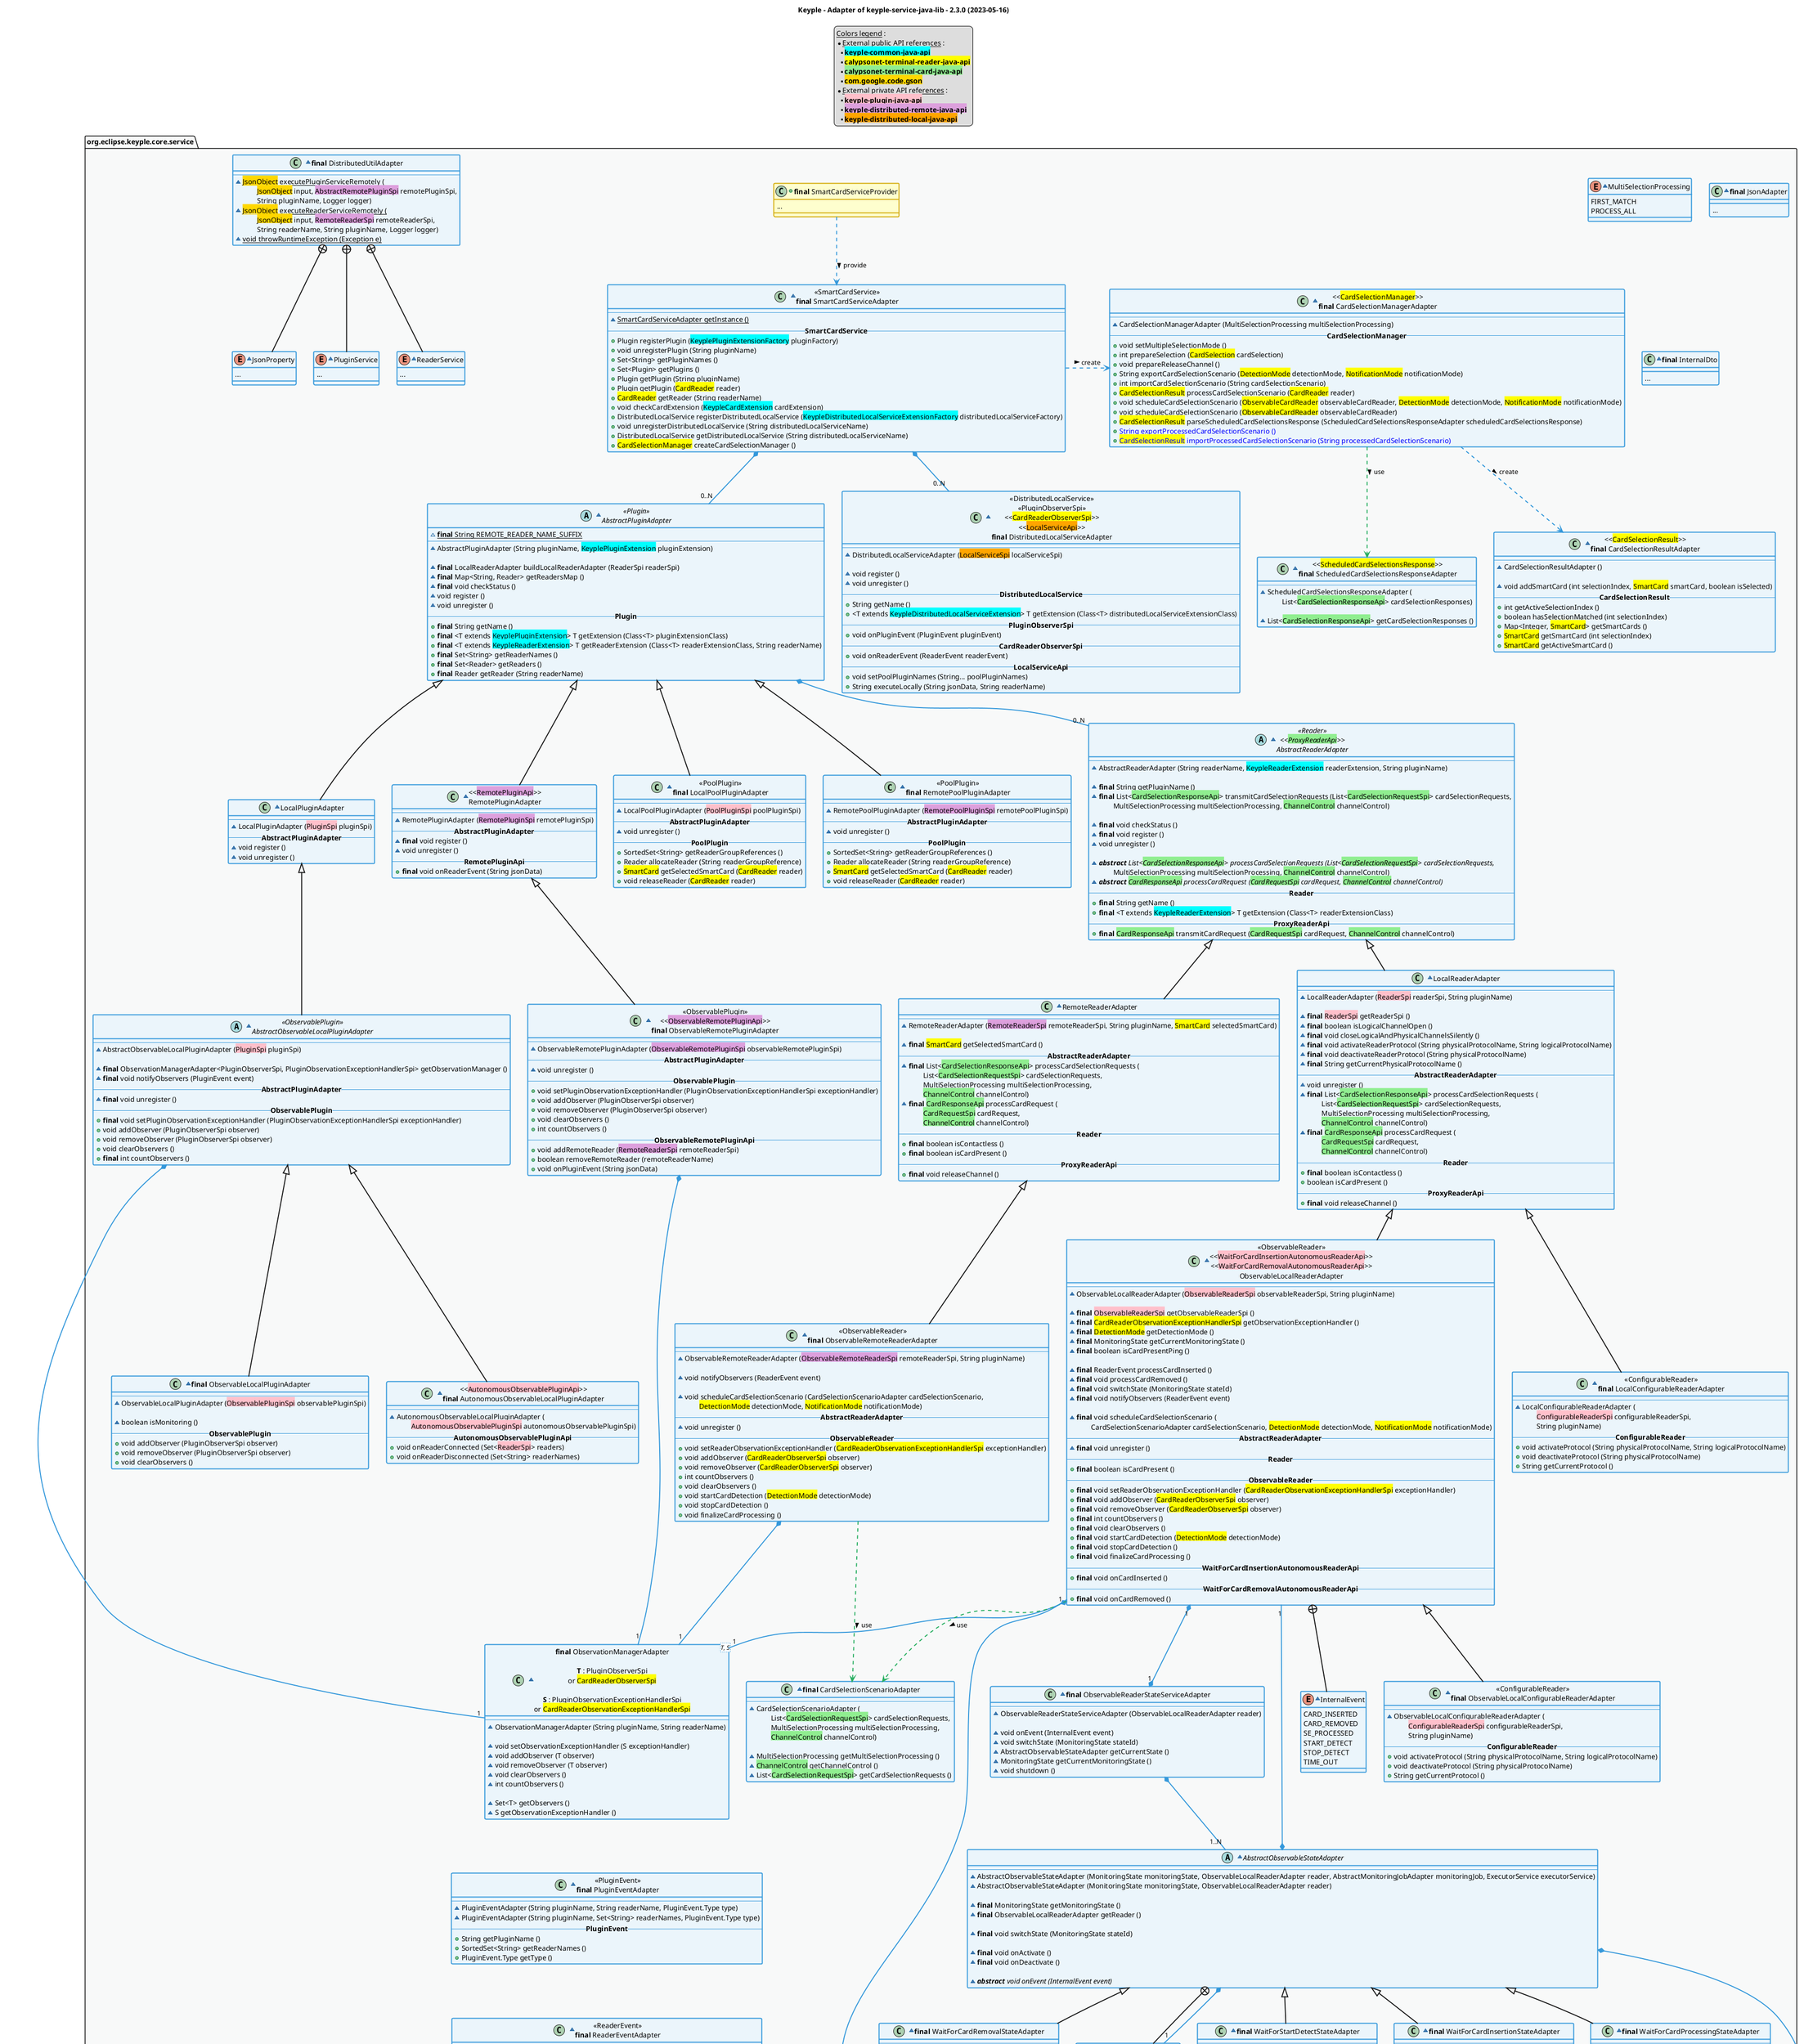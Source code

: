 @startuml
title
    Keyple - Adapter of keyple-service-java-lib - 2.3.0 (2023-05-16)
end title

' == THEME ==

'Couleurs issues de : https://htmlcolorcodes.com/fr/tableau-de-couleur/tableau-de-couleur-design-plat/
!define C_GREY1 F8F9F9
!define C_GREY2 F2F3F4
!define C_GREY3 E5E7E9
!define C_GREY4 D7DBDD
!define C_GREY5 CACFD2
!define C_GREY6 BDC3C7
!define C_LINK 3498DB
!define C_USE 27AE60

' -- Styles that don't work with new version of plantuml --
skinparam stereotypeABorderColor #A9DCDF
skinparam stereotypeIBorderColor #B4A7E5
skinparam stereotypeCBorderColor #ADD1B2
skinparam stereotypeEBorderColor #EB93DF
' -- END --

skinparam ClassBorderThickness 2
skinparam ArrowThickness 2

' Yellow
skinparam ClassBackgroundColor #FEFECE
skinparam ClassBorderColor #D4AC0D
' Red
skinparam ClassBackgroundColor<<red>> #FDEDEC
skinparam ClassBorderColor<<red>> #E74C3C
hide <<red>> stereotype
' Purple
skinparam ClassBackgroundColor<<purple>> #F4ECF7
skinparam ClassBorderColor<<purple>> #8E44AD
hide <<purple>> stereotype
' blue
skinparam ClassBackgroundColor<<blue>> #EBF5FB
skinparam ClassBorderColor<<blue>> #3498DB
hide <<blue>> stereotype
' Green
skinparam ClassBackgroundColor<<green>> #E9F7EF
skinparam ClassBorderColor<<green>> #27AE60
hide <<green>> stereotype
' Grey
skinparam ClassBackgroundColor<<grey>> #EAECEE
skinparam ClassBorderColor<<grey>> #2C3E50
hide <<grey>> stereotype

' == CONTENT ==

legend top
    __Colors legend__ :
    * __External public API references__ :
    ** <back:cyan>**keyple-common-java-api**</back>
    ** <back:yellow>**calypsonet-terminal-reader-java-api**</back>
    ** <back:lightGreen>**calypsonet-terminal-card-java-api**</back>
    ** <back:gold>**com.google.code.gson**</back>
    * __External private API references__ :
    ** <back:pink>**keyple-plugin-java-api**</back>
    ** <back:plum>**keyple-distributed-remote-java-api**</back>
    ** <back:orange>**keyple-distributed-local-java-api**</back>
end legend

package "org.eclipse.keyple.core.service" as service {
    +class "**final** SmartCardServiceProvider" as SmartCardServiceProvider {
        ...
    }
    ' ADAPTERS
    ~enum MultiSelectionProcessing {
        FIRST_MATCH
        PROCESS_ALL
    }
    ~class "**final** JsonAdapter" as JsonAdapter {
        __
        ...
    }
    ~class "**final** InternalDto" as InternalDto {
        __
        ...
    }
    ~class "<<SmartCardService>>\n**final** SmartCardServiceAdapter" as SmartCardServiceAdapter {
        --
        ~{static} SmartCardServiceAdapter getInstance ()
        -- **SmartCardService** --
        +Plugin registerPlugin (<back:cyan>KeyplePluginExtensionFactory</back> pluginFactory)
        +void unregisterPlugin (String pluginName)
        +Set<String> getPluginNames ()
        +Set<Plugin> getPlugins ()
        +Plugin getPlugin (String pluginName)
        +Plugin getPlugin (<back:yellow>CardReader</back> reader)
        +<back:yellow>CardReader</back> getReader (String readerName)
        +void checkCardExtension (<back:cyan>KeypleCardExtension</back> cardExtension)
        +DistributedLocalService registerDistributedLocalService (<back:cyan>KeypleDistributedLocalServiceExtensionFactory</back> distributedLocalServiceFactory)
        +void unregisterDistributedLocalService (String distributedLocalServiceName)
        +DistributedLocalService getDistributedLocalService (String distributedLocalServiceName)
        +<back:yellow>CardSelectionManager</back> createCardSelectionManager ()
    }
    ' PLUGIN
    ~abstract class "<<Plugin>>\nAbstractPluginAdapter" as AbstractPluginAdapter {
        ~{static} **final** String REMOTE_READER_NAME_SUFFIX
        --
        ~AbstractPluginAdapter (String pluginName, <back:cyan>KeyplePluginExtension</back> pluginExtension)

        ~**final** LocalReaderAdapter buildLocalReaderAdapter (ReaderSpi readerSpi)
        ~**final** Map<String, Reader> getReadersMap ()
        ~**final** void checkStatus ()
        ~void register ()
        ~void unregister ()
        -- **Plugin** --
        +**final** String getName ()
        +**final** <T extends <back:cyan>KeyplePluginExtension</back>> T getExtension (Class<T> pluginExtensionClass)
        +**final** <T extends <back:cyan>KeypleReaderExtension</back>> T getReaderExtension (Class<T> readerExtensionClass, String readerName)
        +**final** Set<String> getReaderNames ()
        +**final** Set<Reader> getReaders ()
        +**final** Reader getReader (String readerName)
    }
    ~class LocalPluginAdapter extends AbstractPluginAdapter {
        --
        ~LocalPluginAdapter (<back:pink>PluginSpi</back> pluginSpi)
        -- **AbstractPluginAdapter** --
        ~void register ()
        ~void unregister ()
    }
    ~class "<<<back:plum>RemotePluginApi</back>>>\nRemotePluginAdapter" as RemotePluginAdapter extends AbstractPluginAdapter {
        --
        ~RemotePluginAdapter (<back:plum>RemotePluginSpi</back> remotePluginSpi)
        -- **AbstractPluginAdapter** --
        ~**final** void register ()
        ~void unregister ()
        -- **RemotePluginApi** --
        +**final** void onReaderEvent (String jsonData)
    }
    ' POOL PLUGINS
    ~class "<<PoolPlugin>>\n**final** LocalPoolPluginAdapter" as LocalPoolPluginAdapter extends AbstractPluginAdapter {
        --
        ~LocalPoolPluginAdapter (<back:pink>PoolPluginSpi</back> poolPluginSpi)
        -- **AbstractPluginAdapter** --
        ~void unregister ()
        -- **PoolPlugin** --
        +SortedSet<String> getReaderGroupReferences ()
        +Reader allocateReader (String readerGroupReference)
        +<back:yellow>SmartCard</back> getSelectedSmartCard (<back:yellow>CardReader</back> reader)
        +void releaseReader (<back:yellow>CardReader</back> reader)
    }
    ~class "<<PoolPlugin>>\n**final** RemotePoolPluginAdapter" as RemotePoolPluginAdapter extends AbstractPluginAdapter {
        --
        ~RemotePoolPluginAdapter (<back:plum>RemotePoolPluginSpi</back> remotePoolPluginSpi)
        -- **AbstractPluginAdapter** --
        ~void unregister ()
        -- **PoolPlugin** --
        +SortedSet<String> getReaderGroupReferences ()
        +Reader allocateReader (String readerGroupReference)
        +<back:yellow>SmartCard</back> getSelectedSmartCard (<back:yellow>CardReader</back> reader)
        +void releaseReader (<back:yellow>CardReader</back> reader)
    }
    ' OBSERVATION MANAGER
    ~class "**final** ObservationManagerAdapter\n\n**T** : PluginObserverSpi\nor <back:yellow>CardReaderObserverSpi</back>\n\n**S** : PluginObservationExceptionHandlerSpi\nor <back:yellow>CardReaderObservationExceptionHandlerSpi</back>" as ObservationManagerAdapter<T, S> {
        --
        ~ObservationManagerAdapter (String pluginName, String readerName)

        ~void setObservationExceptionHandler (S exceptionHandler)
        ~void addObserver (T observer)
        ~void removeObserver (T observer)
        ~void clearObservers ()
        ~int countObservers ()

        ~Set<T> getObservers ()
        ~S getObservationExceptionHandler ()
    }
    ' OBSERVABLE PLUGINS
    ~abstract class "<<ObservablePlugin>>\nAbstractObservableLocalPluginAdapter" as AbstractObservableLocalPluginAdapter extends LocalPluginAdapter {
        --
        ~AbstractObservableLocalPluginAdapter (<back:pink>PluginSpi</back> pluginSpi)

        ~**final** ObservationManagerAdapter<PluginObserverSpi, PluginObservationExceptionHandlerSpi> getObservationManager ()
        ~**final** void notifyObservers (PluginEvent event)
        -- **AbstractPluginAdapter** --
        ~**final** void unregister ()
        -- **ObservablePlugin** --
        +**final** void setPluginObservationExceptionHandler (PluginObservationExceptionHandlerSpi exceptionHandler)
        +void addObserver (PluginObserverSpi observer)
        +void removeObserver (PluginObserverSpi observer)
        +void clearObservers ()
        +**final** int countObservers ()
    }
    ~class "**final** ObservableLocalPluginAdapter" as ObservableLocalPluginAdapter extends AbstractObservableLocalPluginAdapter {
        --
        ~ObservableLocalPluginAdapter (<back:pink>ObservablePluginSpi</back> observablePluginSpi)

        ~boolean isMonitoring ()
        -- **ObservablePlugin** --
        +void addObserver (PluginObserverSpi observer)
        +void removeObserver (PluginObserverSpi observer)
        +void clearObservers ()
    }
    ~class "<<<back:pink>AutonomousObservablePluginApi</back>>>\n**final** AutonomousObservableLocalPluginAdapter" as AutonomousObservableLocalPluginAdapter extends AbstractObservableLocalPluginAdapter {
        --
        ~AutonomousObservableLocalPluginAdapter (
            \t<back:pink>AutonomousObservablePluginSpi</back> autonomousObservablePluginSpi)
        -- **AutonomousObservablePluginApi** --
        +void onReaderConnected (Set<<back:pink>ReaderSpi</back>> readers)
        +void onReaderDisconnected (Set<String> readerNames)
    }
    ~class "<<ObservablePlugin>>\n<<<back:plum>ObservableRemotePluginApi</back>>>\n**final** ObservableRemotePluginAdapter" as ObservableRemotePluginAdapter extends RemotePluginAdapter {
        --
        ~ObservableRemotePluginAdapter (<back:plum>ObservableRemotePluginSpi</back> observableRemotePluginSpi)
        -- **AbstractPluginAdapter** --
        ~void unregister ()
        -- **ObservablePlugin** --
        +void setPluginObservationExceptionHandler (PluginObservationExceptionHandlerSpi exceptionHandler)
        +void addObserver (PluginObserverSpi observer)
        +void removeObserver (PluginObserverSpi observer)
        +void clearObservers ()
        +int countObservers ()
        -- **ObservableRemotePluginApi** --
        +void addRemoteReader (<back:plum>RemoteReaderSpi</back> remoteReaderSpi)
        +boolean removeRemoteReader (remoteReaderName)
        +void onPluginEvent (String jsonData)
    }
    ' DISTRIBUTED LOCAL SERVICE
    ~class "<<DistributedLocalService>>\n<<PluginObserverSpi>>\n<<<back:yellow>CardReaderObserverSpi</back>>>\n<<<back:orange>LocalServiceApi</back>>>\n**final** DistributedLocalServiceAdapter" as DistributedLocalServiceAdapter {
        --
        ~DistributedLocalServiceAdapter (<back:orange>LocalServiceSpi</back> localServiceSpi)

        ~void register ()
        ~void unregister ()
        -- **DistributedLocalService** --
        +String getName ()
        +<T extends <back:cyan>KeypleDistributedLocalServiceExtension</back>> T getExtension (Class<T> distributedLocalServiceExtensionClass)
        -- **PluginObserverSpi** --
        +void onPluginEvent (PluginEvent pluginEvent)
        -- **CardReaderObserverSpi** --
        +void onReaderEvent (ReaderEvent readerEvent)
        -- **LocalServiceApi** --
        +void setPoolPluginNames (String... poolPluginNames)
        +String executeLocally (String jsonData, String readerName)
    }
    ~class "**final** DistributedUtilAdapter" as DistributedUtilAdapter {
        --
        ~{static} <back:gold>JsonObject</back> executePluginServiceRemotely (
            \t<back:gold>JsonObject</back> input, <back:plum>AbstractRemotePluginSpi</back> remotePluginSpi,
            \tString pluginName, Logger logger)
        ~{static} <back:gold>JsonObject</back> executeReaderServiceRemotely (
            \t<back:gold>JsonObject</back> input, <back:plum>RemoteReaderSpi</back> remoteReaderSpi,
            \tString readerName, String pluginName, Logger logger)
        ~{static} void throwRuntimeException (Exception e)
    }
    ~enum JsonProperty {
        ...
    }
    ~enum PluginService {
        ...
    }
    ~enum ReaderService {
        ...
    }
    ' READERS
    ~abstract class "<<Reader>>\n<<<back:lightGreen>ProxyReaderApi</back>>>\nAbstractReaderAdapter" as AbstractReaderAdapter {
        --
        ~AbstractReaderAdapter (String readerName, <back:cyan>KeypleReaderExtension</back> readerExtension, String pluginName)

        ~**final** String getPluginName ()
        ~**final** List<<back:lightGreen>CardSelectionResponseApi</back>> transmitCardSelectionRequests (List<<back:lightGreen>CardSelectionRequestSpi</back>> cardSelectionRequests,
            \tMultiSelectionProcessing multiSelectionProcessing, <back:lightGreen>ChannelControl</back> channelControl)

        ~**final** void checkStatus ()
        ~**final** void register ()
        ~void unregister ()

        ~{abstract} **abstract** List<<back:lightGreen>CardSelectionResponseApi</back>> processCardSelectionRequests (List<<back:lightGreen>CardSelectionRequestSpi</back>> cardSelectionRequests,
            \tMultiSelectionProcessing multiSelectionProcessing, <back:lightGreen>ChannelControl</back> channelControl)
        ~{abstract} **abstract** <back:lightGreen>CardResponseApi</back> processCardRequest (<back:lightGreen>CardRequestSpi</back> cardRequest, <back:lightGreen>ChannelControl</back> channelControl)
        -- **Reader** --
        +**final** String getName ()
        +**final** <T extends <back:cyan>KeypleReaderExtension</back>> T getExtension (Class<T> readerExtensionClass)
        -- **ProxyReaderApi** --
        +**final** <back:lightGreen>CardResponseApi</back> transmitCardRequest (<back:lightGreen>CardRequestSpi</back> cardRequest, <back:lightGreen>ChannelControl</back> channelControl)
    }
    ~class LocalReaderAdapter extends AbstractReaderAdapter {
        --
        ~LocalReaderAdapter (<back:pink>ReaderSpi</back> readerSpi, String pluginName)

        ~**final** <back:pink>ReaderSpi</back> getReaderSpi ()
        ~**final** boolean isLogicalChannelOpen ()
        ~**final** void closeLogicalAndPhysicalChannelsSilently ()
        ~**final** void activateReaderProtocol (String physicalProtocolName, String logicalProtocolName)
        ~**final** void deactivateReaderProtocol (String physicalProtocolName)
        ~**final** String getCurrentPhysicalProtocolName ()
        -- **AbstractReaderAdapter** --
        ~void unregister ()
        ~**final** List<<back:lightGreen>CardSelectionResponseApi</back>> processCardSelectionRequests (
            \tList<<back:lightGreen>CardSelectionRequestSpi</back>> cardSelectionRequests,
            \tMultiSelectionProcessing multiSelectionProcessing,
            \t<back:lightGreen>ChannelControl</back> channelControl)
        ~**final** <back:lightGreen>CardResponseApi</back> processCardRequest (
            \t<back:lightGreen>CardRequestSpi</back> cardRequest,
            \t<back:lightGreen>ChannelControl</back> channelControl)
        -- **Reader** --
        +**final** boolean isContactless ()
        +boolean isCardPresent ()
        -- **ProxyReaderApi** --
        +**final** void releaseChannel ()
    }
    ~class RemoteReaderAdapter extends AbstractReaderAdapter {
        --
        ~RemoteReaderAdapter (<back:plum>RemoteReaderSpi</back> remoteReaderSpi, String pluginName, <back:yellow>SmartCard</back> selectedSmartCard)

        ~**final** <back:yellow>SmartCard</back> getSelectedSmartCard ()
        -- **AbstractReaderAdapter** --
        ~**final** List<<back:lightGreen>CardSelectionResponseApi</back>> processCardSelectionRequests (
            \tList<<back:lightGreen>CardSelectionRequestSpi</back>> cardSelectionRequests,
            \tMultiSelectionProcessing multiSelectionProcessing,
            \t<back:lightGreen>ChannelControl</back> channelControl)
        ~**final** <back:lightGreen>CardResponseApi</back> processCardRequest (
            \t<back:lightGreen>CardRequestSpi</back> cardRequest,
            \t<back:lightGreen>ChannelControl</back> channelControl)
        -- **Reader** --
        +**final** boolean isContactless ()
        +**final** boolean isCardPresent ()
        -- **ProxyReaderApi** --
        +**final** void releaseChannel ()
    }
    ~class "<<ConfigurableReader>>\n**final** LocalConfigurableReaderAdapter" as LocalConfigurableReaderAdapter extends LocalReaderAdapter {
        --
        ~LocalConfigurableReaderAdapter (
            \t<back:pink>ConfigurableReaderSpi</back> configurableReaderSpi,
            \tString pluginName)
        -- **ConfigurableReader** --
        +void activateProtocol (String physicalProtocolName, String logicalProtocolName)
        +void deactivateProtocol (String physicalProtocolName)
        +String getCurrentProtocol ()
    }
    ~class "**final** CardSelectionScenarioAdapter" as CardSelectionScenarioAdapter {
        --
        ~CardSelectionScenarioAdapter (
            \tList<<back:lightGreen>CardSelectionRequestSpi</back>> cardSelectionRequests,
            \tMultiSelectionProcessing multiSelectionProcessing,
            \t<back:lightGreen>ChannelControl</back> channelControl)

        ~MultiSelectionProcessing getMultiSelectionProcessing ()
        ~<back:lightGreen>ChannelControl</back> getChannelControl ()
        ~List<<back:lightGreen>CardSelectionRequestSpi</back>> getCardSelectionRequests ()
    }
    ~class "<<ObservableReader>>\n<<<back:pink>WaitForCardInsertionAutonomousReaderApi</back>>>\n<<<back:pink>WaitForCardRemovalAutonomousReaderApi</back>>>\nObservableLocalReaderAdapter" as ObservableLocalReaderAdapter extends LocalReaderAdapter {
        --
        ~ObservableLocalReaderAdapter (<back:pink>ObservableReaderSpi</back> observableReaderSpi, String pluginName)

        ~**final** <back:pink>ObservableReaderSpi</back> getObservableReaderSpi ()
        ~**final** <back:yellow>CardReaderObservationExceptionHandlerSpi</back> getObservationExceptionHandler ()
        ~**final** <back:yellow>DetectionMode</back> getDetectionMode ()
        ~**final** MonitoringState getCurrentMonitoringState ()
        ~**final** boolean isCardPresentPing ()

        ~**final** ReaderEvent processCardInserted ()
        ~**final** void processCardRemoved ()
        ~**final** void switchState (MonitoringState stateId)
        ~**final** void notifyObservers (ReaderEvent event)

        ~**final** void scheduleCardSelectionScenario (
            \tCardSelectionScenarioAdapter cardSelectionScenario, <back:yellow>DetectionMode</back> detectionMode, <back:yellow>NotificationMode</back> notificationMode)
        -- **AbstractReaderAdapter** --
        ~**final** void unregister ()
        -- **Reader** --
        +**final** boolean isCardPresent ()
        -- **ObservableReader** --
        +**final** void setReaderObservationExceptionHandler (<back:yellow>CardReaderObservationExceptionHandlerSpi</back> exceptionHandler)
        +**final** void addObserver (<back:yellow>CardReaderObserverSpi</back> observer)
        +**final** void removeObserver (<back:yellow>CardReaderObserverSpi</back> observer)
        +**final** int countObservers ()
        +**final** void clearObservers ()
        +**final** void startCardDetection (<back:yellow>DetectionMode</back> detectionMode)
        +**final** void stopCardDetection ()
        +**final** void finalizeCardProcessing ()
        -- **WaitForCardInsertionAutonomousReaderApi** --
        +**final** void onCardInserted ()
        -- **WaitForCardRemovalAutonomousReaderApi** --
        +**final** void onCardRemoved ()
    }
    ~enum InternalEvent {
        CARD_INSERTED
        CARD_REMOVED
        SE_PROCESSED
        START_DETECT
        STOP_DETECT
        TIME_OUT
    }
    ~class "<<ConfigurableReader>>\n**final** ObservableLocalConfigurableReaderAdapter" as ObservableLocalConfigurableReaderAdapter extends ObservableLocalReaderAdapter {
        --
        ~ObservableLocalConfigurableReaderAdapter (
            \t<back:pink>ConfigurableReaderSpi</back> configurableReaderSpi,
            \tString pluginName)
        -- **ConfigurableReader** --
        +void activateProtocol (String physicalProtocolName, String logicalProtocolName)
        +void deactivateProtocol (String physicalProtocolName)
        +String getCurrentProtocol ()
}
    ~class "<<ObservableReader>>\n**final** ObservableRemoteReaderAdapter" as ObservableRemoteReaderAdapter extends RemoteReaderAdapter {
        --
        ~ObservableRemoteReaderAdapter (<back:plum>ObservableRemoteReaderSpi</back> remoteReaderSpi, String pluginName)

        ~void notifyObservers (ReaderEvent event)

        ~void scheduleCardSelectionScenario (CardSelectionScenarioAdapter cardSelectionScenario,
            \t<back:yellow>DetectionMode</back> detectionMode, <back:yellow>NotificationMode</back> notificationMode)
        -- **AbstractReaderAdapter** --
        ~void unregister ()
        -- **ObservableReader** --
        +void setReaderObservationExceptionHandler (<back:yellow>CardReaderObservationExceptionHandlerSpi</back> exceptionHandler)
        +void addObserver (<back:yellow>CardReaderObserverSpi</back> observer)
        +void removeObserver (<back:yellow>CardReaderObserverSpi</back> observer)
        +int countObservers ()
        +void clearObservers ()
        +void startCardDetection (<back:yellow>DetectionMode</back> detectionMode)
        +void stopCardDetection ()
        +void finalizeCardProcessing ()
    }

    ' Plugin & Reader events
    ~class "<<PluginEvent>>\n**final** PluginEventAdapter" as PluginEventAdapter {
        --
        ~PluginEventAdapter (String pluginName, String readerName, PluginEvent.Type type)
        ~PluginEventAdapter (String pluginName, Set<String> readerNames, PluginEvent.Type type)
        -- **PluginEvent** --
        +String getPluginName ()
        +SortedSet<String> getReaderNames ()
        +PluginEvent.Type getType ()
    }
    ~class "<<ReaderEvent>>\n**final** ReaderEventAdapter" as ReaderEventAdapter {
        --
        ~ReaderEventAdapter (String pluginName, String readerName, <back:yellow>CardReaderEvent.Type</back> type,
            \t<back:yellow>ScheduledCardSelectionsResponse</back> scheduledCardSelectionsResponse)
        -- **CardReaderEvent** --
        +String getReaderName ()
        +<back:yellow>CardReaderEvent.Type</back> getType ()
        +<back:yellow>ScheduledCardSelectionsResponse</back> getScheduledCardSelectionsResponse ()
        -- **ReaderEvent** --
        +String getPluginName ()
    }

    ' AUTOMATE
    ~class "**final** ObservableReaderStateServiceAdapter" as ObservableReaderStateServiceAdapter {
        --
        ~ObservableReaderStateServiceAdapter (ObservableLocalReaderAdapter reader)

        ~void onEvent (InternalEvent event)
        ~void switchState (MonitoringState stateId)
        ~AbstractObservableStateAdapter getCurrentState ()
        ~MonitoringState getCurrentMonitoringState ()
        ~void shutdown ()
    }
    ~abstract class AbstractObservableStateAdapter {
        --
        ~AbstractObservableStateAdapter (MonitoringState monitoringState, ObservableLocalReaderAdapter reader, AbstractMonitoringJobAdapter monitoringJob, ExecutorService executorService)
        ~AbstractObservableStateAdapter (MonitoringState monitoringState, ObservableLocalReaderAdapter reader)

        ~**final** MonitoringState getMonitoringState ()
        ~**final** ObservableLocalReaderAdapter getReader ()

        ~**final** void switchState (MonitoringState stateId)

        ~**final** void onActivate ()
        ~**final** void onDeactivate ()

        ~{abstract} **abstract** void onEvent (InternalEvent event)
    }
    ~enum MonitoringState {
        WAIT_FOR_START_DETECTION
        WAIT_FOR_SE_INSERTION
        WAIT_FOR_SE_PROCESSING
        WAIT_FOR_SE_REMOVAL
    }

    ~class "**final** WaitForCardInsertionStateAdapter" as WaitForCardInsertionStateAdapter extends AbstractObservableStateAdapter {
        --
        ~WaitForCardInsertionStateAdapter (
            \tObservableLocalReaderAdapter reader,
            \tAbstractMonitoringJobAdapter monitoringJob,
            \tExecutorService executorService)
        ~WaitForCardInsertionStateAdapter (
            \tObservableLocalReaderAdapter reader)
        -- **AbstractObservableStateAdapter** --
        ~void onEvent (InternalEvent event)
    }
    ~class "**final** WaitForCardProcessingStateAdapter" as WaitForCardProcessingStateAdapter extends AbstractObservableStateAdapter {
        --
        ~WaitForCardProcessingStateAdapter (
            \tObservableLocalReaderAdapter reader,
            \tAbstractMonitoringJobAdapter monitoringJob,
            \tExecutorService executorService)
        ~WaitForCardProcessingStateAdapter (
            \tObservableLocalReaderAdapter reader)
        -- **AbstractObservableStateAdapter** --
        ~void onEvent (InternalEvent event)
    }
    ~class "**final** WaitForCardRemovalStateAdapter" as WaitForCardRemovalStateAdapter extends AbstractObservableStateAdapter {
        --
        ~WaitForCardRemovalStateAdapter (
            \tObservableLocalReaderAdapter reader,
            \tAbstractMonitoringJobAdapter monitoringJob,
            \tExecutorService executorService)
        ~WaitForCardRemovalStateAdapter (
            \tObservableLocalReaderAdapter reader)
        -- **AbstractObservableStateAdapter** --
        ~void onEvent (InternalEvent event)
    }
    ~class "**final** WaitForStartDetectStateAdapter" as WaitForStartDetectStateAdapter extends AbstractObservableStateAdapter {
        --
        ~WaitForStartDetectStateAdapter (
            \tObservableLocalReaderAdapter reader,
            \tAbstractMonitoringJobAdapter monitoringJob,
            \tExecutorService executorService)
        ~WaitForStartDetectStateAdapter (
            \tObservableLocalReaderAdapter reader)
        -- **AbstractObservableStateAdapter** --
        ~void onEvent (InternalEvent event)
    }

    ~abstract class AbstractMonitoringJobAdapter {
        --
        ~AbstractMonitoringJobAdapter (ObservableLocalReaderAdapter reader)

        ~**final** ObservableLocalReaderAdapter getReader ()

        ~{abstract} **abstract** Runnable getMonitoringJob (AbstractObservableStateAdapter monitoringState)
        ~{abstract} **abstract** void stop ()
    }
    ~class "**final** CardRemovalActiveMonitoringJobAdapter" as CardRemovalActiveMonitoringJobAdapter extends AbstractMonitoringJobAdapter {
        --
        ~CardRemovalActiveMonitoringJobAdapter (
            \tObservableLocalReaderAdapter reader,
            \tlong cycleDurationMillis)
        -- **AbstractMonitoringJobAdapter** --
        ~Runnable getMonitoringJob (
            \tAbstractObservableStateAdapter monitoringState)
        ~void stop ()
    }
    ~class "**final** CardInsertionActiveMonitoringJobAdapter" as CardInsertionActiveMonitoringJobAdapter extends AbstractMonitoringJobAdapter {
        --
        ~CardInsertionActiveMonitoringJobAdapter (
            \tObservableLocalReaderAdapter reader,
            \tlong cycleDurationMillis,
            \tboolean monitorInsertion)
        -- **AbstractMonitoringJobAdapter** --
        ~Runnable getMonitoringJob (
            \tAbstractObservableStateAdapter monitoringState)
        ~void stop ()
    }
    ~class "**final** CardInsertionPassiveMonitoringJobAdapter" as CardInsertionPassiveMonitoringJobAdapter extends AbstractMonitoringJobAdapter {
        --
        ~CardInsertionPassiveMonitoringJobAdapter (
            \tObservableLocalReaderAdapter reader)
        -- **AbstractMonitoringJobAdapter** --
        ~Runnable getMonitoringJob (
            \tAbstractObservableStateAdapter monitoringState)
        ~void stop ()
    }
    ~class "**final** CardRemovalPassiveMonitoringJobAdapter" as CardRemovalPassiveMonitoringJobAdapter extends AbstractMonitoringJobAdapter {
        --
        ~CardRemovalPassiveMonitoringJobAdapter (
            \tObservableLocalReaderAdapter reader)
        -- **AbstractMonitoringJobAdapter** --
        ~Runnable getMonitoringJob (
            \tAbstractObservableStateAdapter monitoringState)
        ~void stop ()
    }

    ' ADAPTERS
    ~class "<<<back:yellow>CardSelectionManager</back>>>\n**final** CardSelectionManagerAdapter" as CardSelectionManagerAdapter {
        --
        ~CardSelectionManagerAdapter (MultiSelectionProcessing multiSelectionProcessing)
        -- **CardSelectionManager** --
        +void setMultipleSelectionMode ()
        +int prepareSelection (<back:yellow>CardSelection</back> cardSelection)
        +void prepareReleaseChannel ()
        +String exportCardSelectionScenario (<back:yellow>DetectionMode</back> detectionMode, <back:yellow>NotificationMode</back> notificationMode)
        +int importCardSelectionScenario (String cardSelectionScenario)
        +<back:yellow>CardSelectionResult</back> processCardSelectionScenario (<back:yellow>CardReader</back> reader)
        +void scheduleCardSelectionScenario (<back:yellow>ObservableCardReader</back> observableCardReader, <back:yellow>DetectionMode</back> detectionMode, <back:yellow>NotificationMode</back> notificationMode)
        +void scheduleCardSelectionScenario (<back:yellow>ObservableCardReader</back> observableCardReader)
        +<back:yellow>CardSelectionResult</back> parseScheduledCardSelectionsResponse (ScheduledCardSelectionsResponseAdapter scheduledCardSelectionsResponse)
        +<color:blue>String exportProcessedCardSelectionScenario ()
        +<color:blue><back:yellow>CardSelectionResult</back> importProcessedCardSelectionScenario (String processedCardSelectionScenario)
    }
    ~class "<<<back:yellow>ScheduledCardSelectionsResponse</back>>>\n**final** ScheduledCardSelectionsResponseAdapter" as ScheduledCardSelectionsResponseAdapter {
        --
        ~ScheduledCardSelectionsResponseAdapter (
            \tList<<back:lightGreen>CardSelectionResponseApi</back>> cardSelectionResponses)

        ~List<<back:lightGreen>CardSelectionResponseApi</back>> getCardSelectionResponses ()
    }
    ~class "<<<back:yellow>CardSelectionResult</back>>>\n**final** CardSelectionResultAdapter" as CardSelectionResultAdapter {
        --
        ~CardSelectionResultAdapter ()

        ~void addSmartCard (int selectionIndex, <back:yellow>SmartCard</back> smartCard, boolean isSelected)
        -- **CardSelectionResult** --
        +int getActiveSelectionIndex ()
        +boolean hasSelectionMatched (int selectionIndex)
        +Map<Integer, <back:yellow>SmartCard</back>> getSmartCards ()
        +<back:yellow>SmartCard</back> getSmartCard (int selectionIndex)
        +<back:yellow>SmartCard</back> getActiveSmartCard ()
    }

    ' RESPONSE
    together {
        ~class "<<<back:lightGreen>CardSelectionResponseApi</back>>>\n**final** CardSelectionResponseAdapter" as CardSelectionResponseAdapter {
            --
            ~CardSelectionResponseAdapter (
                \tbyte[] powerOnData,
                \t<back:lightGreen>ApduResponseApi</back> selectApplicationResponse,
                \tboolean hasMatched,
                \t<back:lightGreen>CardResponseApi</back> cardResponseApi)
            -- **CardSelectionResponseApi** --
            +String getPowerOnData ()
            +<back:lightGreen>ApduResponseApi</back> getSelectApplicationResponse ()
            +boolean hasMatched ()
            +<back:lightGreen>CardResponseApi</back> getCardResponse ()
        }
        ~class "<<<back:lightGreen>CardResponseApi</back>>>\n**final** CardResponseAdapter" as CardResponseAdapter {
            --
            ~CardResponseAdapter (List<<back:lightGreen>ApduResponseApi</back>> apduResponses,
                \tboolean isLogicalChannelOpen)
            -- **CardResponseApi** --
            +List<<back:lightGreen>ApduResponseApi</back>> getApduResponses ()
            +boolean isLogicalChannelOpen ()
        }
        ~class "<<<back:lightGreen>ApduResponseApi</back>>>\n**final** ApduResponseAdapter" as ApduResponseAdapter {
            --
            ~ApduResponseAdapter (byte[] bytes)
            -- **ApduResponseApi** --
            +byte[] getApdu ()
            +byte[] getDataOut ()
            +int getStatusWord ()
        }
    }
}

' Associations

SmartCardServiceProvider ..> SmartCardServiceAdapter #C_LINK : provide >

SmartCardServiceAdapter *-- "0..N" AbstractPluginAdapter #C_LINK
SmartCardServiceAdapter *-- "0..N" DistributedLocalServiceAdapter #C_LINK

DistributedUtilAdapter +-- JsonProperty
DistributedUtilAdapter +-- PluginService
DistributedUtilAdapter +-- ReaderService

AbstractObservableLocalPluginAdapter *-- "1" ObservationManagerAdapter #C_LINK

ObservableRemotePluginAdapter *-- "1" ObservationManagerAdapter #C_LINK

ObservableLocalReaderAdapter +-- InternalEvent
ObservableLocalReaderAdapter *-- "1" ObservationManagerAdapter #C_LINK
ObservableLocalReaderAdapter "1" *--* "1" ObservableReaderStateServiceAdapter #C_LINK
ObservableLocalReaderAdapter ..> CardSelectionScenarioAdapter #C_USE : use >

ObservableReaderStateServiceAdapter *-- "1..N" AbstractObservableStateAdapter #C_LINK

AbstractObservableStateAdapter +-- MonitoringState
AbstractObservableStateAdapter *-- "1" MonitoringState #C_LINK
AbstractObservableStateAdapter *-- "1" ObservableLocalReaderAdapter #C_LINK
AbstractObservableStateAdapter *-- "0..1" AbstractMonitoringJobAdapter #C_LINK

AbstractMonitoringJobAdapter *-- "1" ObservableLocalReaderAdapter #C_LINK

AbstractPluginAdapter *-- "0..N" AbstractReaderAdapter #C_LINK

ObservableRemoteReaderAdapter *-- "1" ObservationManagerAdapter #C_LINK
ObservableRemoteReaderAdapter ..> CardSelectionScenarioAdapter #C_USE : use >

SmartCardServiceAdapter .right.> CardSelectionManagerAdapter #C_LINK : create >

CardSelectionManagerAdapter ..> CardSelectionResultAdapter #C_LINK : create >
CardSelectionManagerAdapter ..> ScheduledCardSelectionsResponseAdapter #C_USE : use >

CardSelectionResponseAdapter *-- "0..1" ApduResponseAdapter #C_LINK
CardSelectionResponseAdapter *-- "1" CardResponseAdapter #C_LINK

CardResponseAdapter *-- "1..N" ApduResponseAdapter #C_LINK

' == LAYOUT ==

WaitForStartDetectStateAdapter -[hidden]- AbstractMonitoringJobAdapter
ObservationManagerAdapter -[hidden]- PluginEventAdapter
PluginEventAdapter -[hidden]- ReaderEventAdapter
ReaderEventAdapter -[hidden]- CardSelectionResponseAdapter

' == STYLE ==

package service #C_GREY1 {}

enum service.MultiSelectionProcessing <<blue>>

class service.JsonAdapter <<blue>>
class service.InternalDto <<blue>>
class service.SmartCardServiceAdapter <<blue>>
abstract class service.AbstractReaderAdapter <<blue>>
class service.LocalReaderAdapter <<blue>>
class service.LocalConfigurableReaderAdapter <<blue>>
class service.RemoteReaderAdapter <<blue>>
class service.ObservableLocalReaderAdapter <<blue>>
class service.ObservableLocalConfigurableReaderAdapter <<blue>>
class service.ObservableRemoteReaderAdapter <<blue>>
class service.CardSelectionScenarioAdapter <<blue>>
enum service.InternalEvent <<blue>>
abstract class service.AbstractObservableStateAdapter <<blue>>
enum service.MonitoringState <<blue>>
abstract class service.AbstractMonitoringJobAdapter <<blue>>
class service.CardRemovalActiveMonitoringJobAdapter <<blue>>
class service.CardInsertionActiveMonitoringJobAdapter <<blue>>
class service.CardInsertionPassiveMonitoringJobAdapter <<blue>>
class service.CardRemovalPassiveMonitoringJobAdapter <<blue>>
class service.WaitForCardInsertionStateAdapter <<blue>>
class service.WaitForCardProcessingStateAdapter <<blue>>
class service.WaitForCardRemovalStateAdapter <<blue>>
class service.WaitForStartDetectStateAdapter <<blue>>
class service.ObservableReaderStateServiceAdapter <<blue>>

class service.ObservationManagerAdapter <<blue>>

abstract class service.AbstractPluginAdapter <<blue>>
class service.LocalPluginAdapter <<blue>>
class service.RemotePluginAdapter <<blue>>
class service.LocalPoolPluginAdapter <<blue>>
class service.RemotePoolPluginAdapter <<blue>>
abstract class service.AbstractObservableLocalPluginAdapter <<blue>>
class service.ObservableLocalPluginAdapter <<blue>>
class service.AutonomousObservableLocalPluginAdapter <<blue>>
class service.ObservableRemotePluginAdapter <<blue>>

class service.DistributedLocalServiceAdapter <<blue>>
class service.DistributedUtilAdapter <<blue>>
enum service.JsonProperty <<blue>>
enum service.PluginService <<blue>>
enum service.ReaderService <<blue>>

class service.CardSelectionManagerAdapter <<blue>>
class service.CardSelectionResultAdapter <<blue>>
class service.ScheduledCardSelectionsResponseAdapter <<blue>>

class service.CardSelectionResponseAdapter <<blue>>
class service.CardResponseAdapter <<blue>>
class service.ApduResponseAdapter <<blue>>

class service.PluginEventAdapter <<blue>>
class service.ReaderEventAdapter <<blue>>

@enduml
